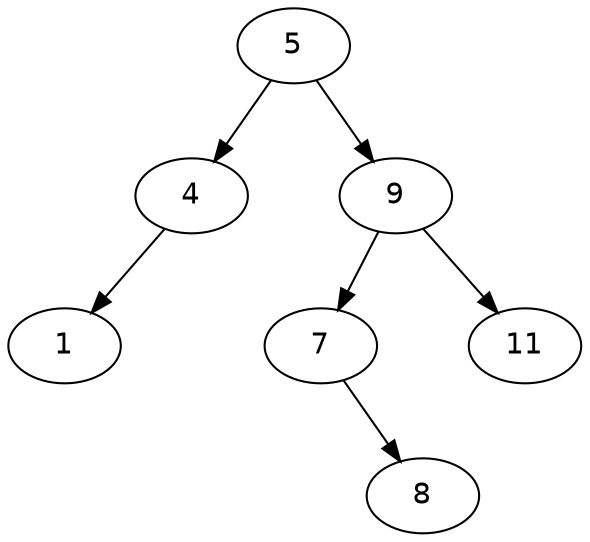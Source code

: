 digraph G {
	graph [fontname = "Helvetica"];
	node [fontname = "Helvetica"];
	edge [fontname = "Helvetica"];

	5 -> 4;
	m5 [label="", width=0.1, style=invis];
	5 -> m5 [style=invis];
	5 -> 9;
	{rank=same 4 -> m5 -> 9 [style=invis]};
	
	4 -> 1;
	l4 [label="", width=0.1, style=invis];
	4 -> l4 [style=invis];
	r4 [label="", width=0.1, style=invis];
	4 -> r4 [style=invis];
	{rank=same 1 -> l4 -> r4 [style=invis]};

	9 -> 7;
	m9 [label="", width=0.1, style=invis];
	9 -> m9 [style=invis];
	9 -> 11;
	{rank=same 7 -> m9 -> 11 [style=invis]};

	l7 [label="", width=0.1, style=invis];
	7 -> l7 [style=invis];
	m7 [label="", width=0.1, style=invis];
	7 -> m7 [style=invis];
	7 -> 8;
	{rank=same l7 -> m7 -> 8 [style=invis]};
}
